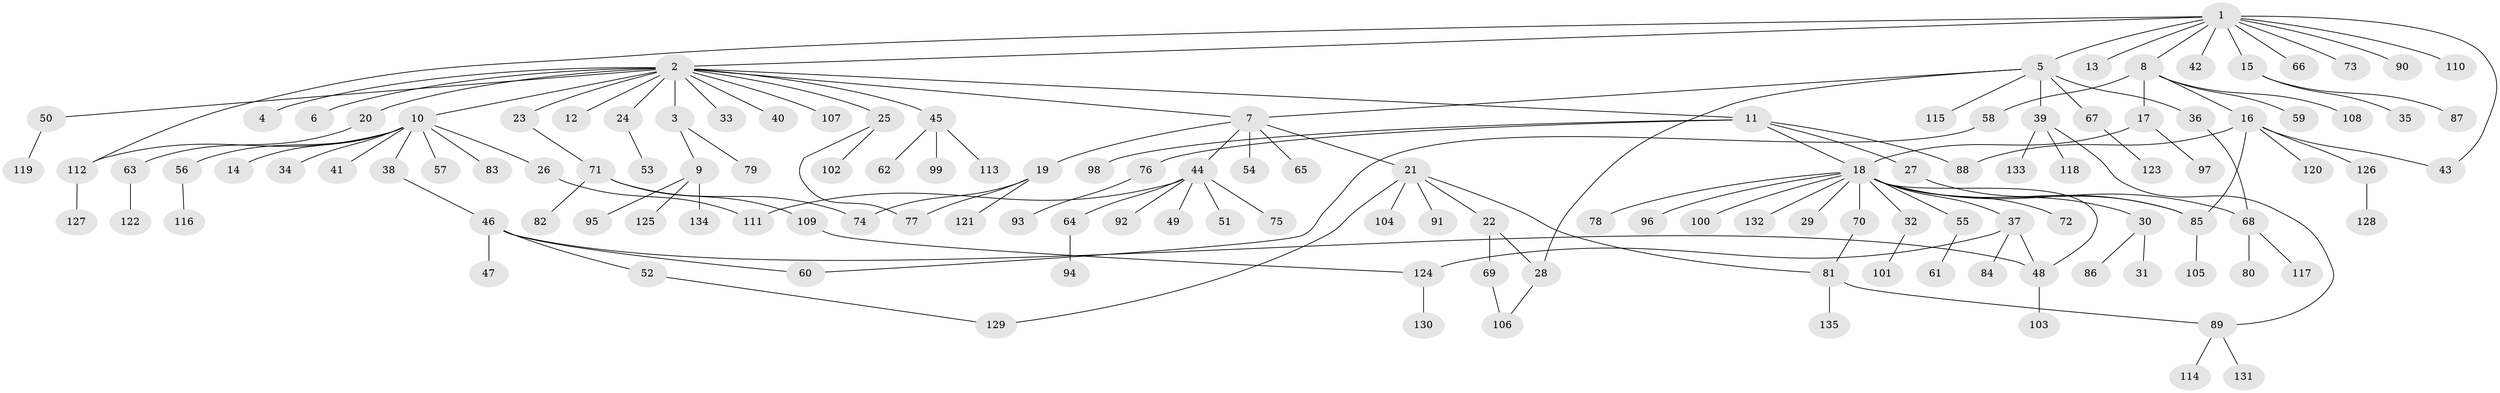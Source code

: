 // Generated by graph-tools (version 1.1) at 2025/25/03/09/25 03:25:56]
// undirected, 135 vertices, 154 edges
graph export_dot {
graph [start="1"]
  node [color=gray90,style=filled];
  1;
  2;
  3;
  4;
  5;
  6;
  7;
  8;
  9;
  10;
  11;
  12;
  13;
  14;
  15;
  16;
  17;
  18;
  19;
  20;
  21;
  22;
  23;
  24;
  25;
  26;
  27;
  28;
  29;
  30;
  31;
  32;
  33;
  34;
  35;
  36;
  37;
  38;
  39;
  40;
  41;
  42;
  43;
  44;
  45;
  46;
  47;
  48;
  49;
  50;
  51;
  52;
  53;
  54;
  55;
  56;
  57;
  58;
  59;
  60;
  61;
  62;
  63;
  64;
  65;
  66;
  67;
  68;
  69;
  70;
  71;
  72;
  73;
  74;
  75;
  76;
  77;
  78;
  79;
  80;
  81;
  82;
  83;
  84;
  85;
  86;
  87;
  88;
  89;
  90;
  91;
  92;
  93;
  94;
  95;
  96;
  97;
  98;
  99;
  100;
  101;
  102;
  103;
  104;
  105;
  106;
  107;
  108;
  109;
  110;
  111;
  112;
  113;
  114;
  115;
  116;
  117;
  118;
  119;
  120;
  121;
  122;
  123;
  124;
  125;
  126;
  127;
  128;
  129;
  130;
  131;
  132;
  133;
  134;
  135;
  1 -- 2;
  1 -- 5;
  1 -- 8;
  1 -- 13;
  1 -- 15;
  1 -- 42;
  1 -- 43;
  1 -- 66;
  1 -- 73;
  1 -- 90;
  1 -- 110;
  1 -- 112;
  2 -- 3;
  2 -- 4;
  2 -- 6;
  2 -- 7;
  2 -- 10;
  2 -- 11;
  2 -- 12;
  2 -- 20;
  2 -- 23;
  2 -- 24;
  2 -- 25;
  2 -- 33;
  2 -- 40;
  2 -- 45;
  2 -- 50;
  2 -- 107;
  3 -- 9;
  3 -- 79;
  5 -- 7;
  5 -- 28;
  5 -- 36;
  5 -- 39;
  5 -- 67;
  5 -- 115;
  7 -- 19;
  7 -- 21;
  7 -- 44;
  7 -- 54;
  7 -- 65;
  8 -- 16;
  8 -- 17;
  8 -- 58;
  8 -- 59;
  8 -- 108;
  9 -- 95;
  9 -- 125;
  9 -- 134;
  10 -- 14;
  10 -- 26;
  10 -- 34;
  10 -- 38;
  10 -- 41;
  10 -- 56;
  10 -- 57;
  10 -- 83;
  10 -- 112;
  11 -- 18;
  11 -- 27;
  11 -- 76;
  11 -- 88;
  11 -- 98;
  15 -- 35;
  15 -- 87;
  16 -- 43;
  16 -- 85;
  16 -- 88;
  16 -- 120;
  16 -- 126;
  17 -- 18;
  17 -- 97;
  18 -- 29;
  18 -- 30;
  18 -- 32;
  18 -- 37;
  18 -- 48;
  18 -- 55;
  18 -- 68;
  18 -- 70;
  18 -- 72;
  18 -- 78;
  18 -- 85;
  18 -- 96;
  18 -- 100;
  18 -- 132;
  19 -- 74;
  19 -- 77;
  19 -- 121;
  20 -- 63;
  21 -- 22;
  21 -- 81;
  21 -- 91;
  21 -- 104;
  21 -- 129;
  22 -- 28;
  22 -- 69;
  23 -- 71;
  24 -- 53;
  25 -- 77;
  25 -- 102;
  26 -- 111;
  27 -- 85;
  28 -- 106;
  30 -- 31;
  30 -- 86;
  32 -- 101;
  36 -- 68;
  37 -- 48;
  37 -- 84;
  37 -- 124;
  38 -- 46;
  39 -- 89;
  39 -- 118;
  39 -- 133;
  44 -- 49;
  44 -- 51;
  44 -- 64;
  44 -- 75;
  44 -- 92;
  44 -- 111;
  45 -- 62;
  45 -- 99;
  45 -- 113;
  46 -- 47;
  46 -- 48;
  46 -- 52;
  46 -- 60;
  48 -- 103;
  50 -- 119;
  52 -- 129;
  55 -- 61;
  56 -- 116;
  58 -- 60;
  63 -- 122;
  64 -- 94;
  67 -- 123;
  68 -- 80;
  68 -- 117;
  69 -- 106;
  70 -- 81;
  71 -- 74;
  71 -- 82;
  71 -- 109;
  76 -- 93;
  81 -- 89;
  81 -- 135;
  85 -- 105;
  89 -- 114;
  89 -- 131;
  109 -- 124;
  112 -- 127;
  124 -- 130;
  126 -- 128;
}
